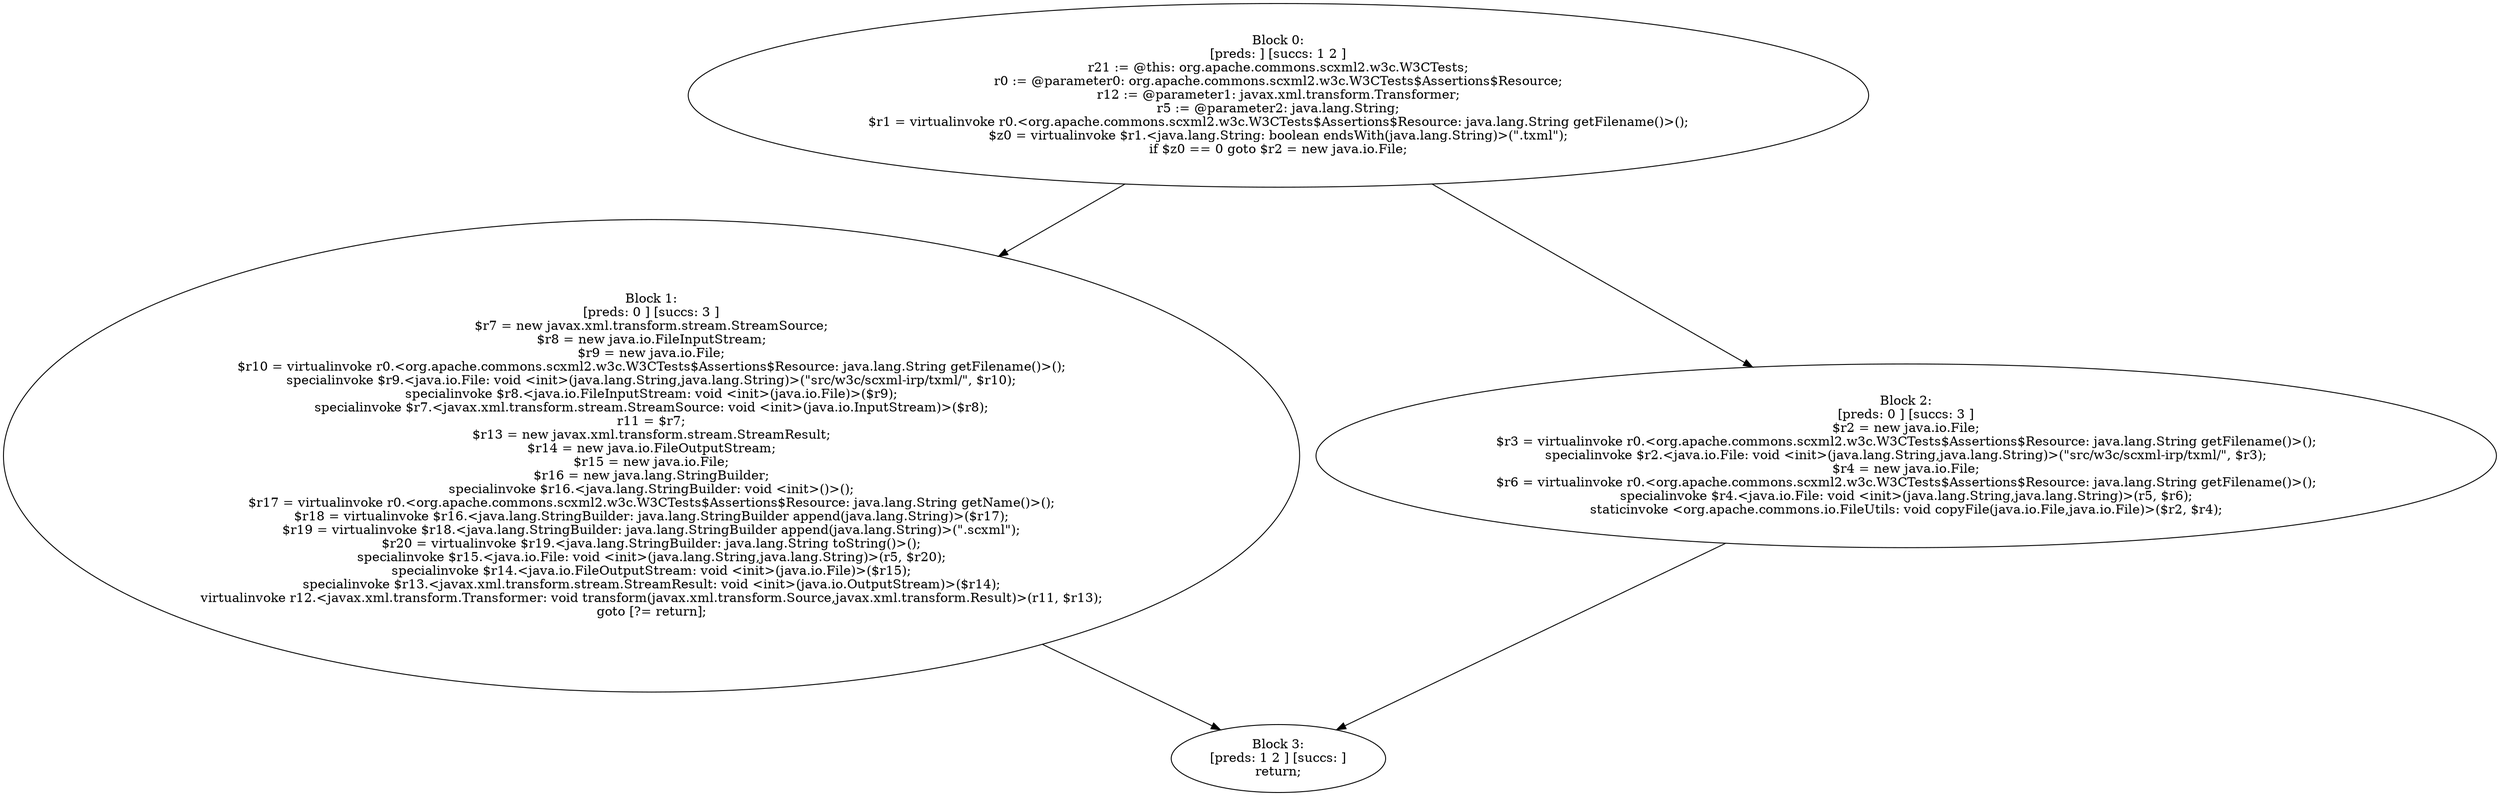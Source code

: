 digraph "unitGraph" {
    "Block 0:
[preds: ] [succs: 1 2 ]
r21 := @this: org.apache.commons.scxml2.w3c.W3CTests;
r0 := @parameter0: org.apache.commons.scxml2.w3c.W3CTests$Assertions$Resource;
r12 := @parameter1: javax.xml.transform.Transformer;
r5 := @parameter2: java.lang.String;
$r1 = virtualinvoke r0.<org.apache.commons.scxml2.w3c.W3CTests$Assertions$Resource: java.lang.String getFilename()>();
$z0 = virtualinvoke $r1.<java.lang.String: boolean endsWith(java.lang.String)>(\".txml\");
if $z0 == 0 goto $r2 = new java.io.File;
"
    "Block 1:
[preds: 0 ] [succs: 3 ]
$r7 = new javax.xml.transform.stream.StreamSource;
$r8 = new java.io.FileInputStream;
$r9 = new java.io.File;
$r10 = virtualinvoke r0.<org.apache.commons.scxml2.w3c.W3CTests$Assertions$Resource: java.lang.String getFilename()>();
specialinvoke $r9.<java.io.File: void <init>(java.lang.String,java.lang.String)>(\"src/w3c/scxml-irp/txml/\", $r10);
specialinvoke $r8.<java.io.FileInputStream: void <init>(java.io.File)>($r9);
specialinvoke $r7.<javax.xml.transform.stream.StreamSource: void <init>(java.io.InputStream)>($r8);
r11 = $r7;
$r13 = new javax.xml.transform.stream.StreamResult;
$r14 = new java.io.FileOutputStream;
$r15 = new java.io.File;
$r16 = new java.lang.StringBuilder;
specialinvoke $r16.<java.lang.StringBuilder: void <init>()>();
$r17 = virtualinvoke r0.<org.apache.commons.scxml2.w3c.W3CTests$Assertions$Resource: java.lang.String getName()>();
$r18 = virtualinvoke $r16.<java.lang.StringBuilder: java.lang.StringBuilder append(java.lang.String)>($r17);
$r19 = virtualinvoke $r18.<java.lang.StringBuilder: java.lang.StringBuilder append(java.lang.String)>(\".scxml\");
$r20 = virtualinvoke $r19.<java.lang.StringBuilder: java.lang.String toString()>();
specialinvoke $r15.<java.io.File: void <init>(java.lang.String,java.lang.String)>(r5, $r20);
specialinvoke $r14.<java.io.FileOutputStream: void <init>(java.io.File)>($r15);
specialinvoke $r13.<javax.xml.transform.stream.StreamResult: void <init>(java.io.OutputStream)>($r14);
virtualinvoke r12.<javax.xml.transform.Transformer: void transform(javax.xml.transform.Source,javax.xml.transform.Result)>(r11, $r13);
goto [?= return];
"
    "Block 2:
[preds: 0 ] [succs: 3 ]
$r2 = new java.io.File;
$r3 = virtualinvoke r0.<org.apache.commons.scxml2.w3c.W3CTests$Assertions$Resource: java.lang.String getFilename()>();
specialinvoke $r2.<java.io.File: void <init>(java.lang.String,java.lang.String)>(\"src/w3c/scxml-irp/txml/\", $r3);
$r4 = new java.io.File;
$r6 = virtualinvoke r0.<org.apache.commons.scxml2.w3c.W3CTests$Assertions$Resource: java.lang.String getFilename()>();
specialinvoke $r4.<java.io.File: void <init>(java.lang.String,java.lang.String)>(r5, $r6);
staticinvoke <org.apache.commons.io.FileUtils: void copyFile(java.io.File,java.io.File)>($r2, $r4);
"
    "Block 3:
[preds: 1 2 ] [succs: ]
return;
"
    "Block 0:
[preds: ] [succs: 1 2 ]
r21 := @this: org.apache.commons.scxml2.w3c.W3CTests;
r0 := @parameter0: org.apache.commons.scxml2.w3c.W3CTests$Assertions$Resource;
r12 := @parameter1: javax.xml.transform.Transformer;
r5 := @parameter2: java.lang.String;
$r1 = virtualinvoke r0.<org.apache.commons.scxml2.w3c.W3CTests$Assertions$Resource: java.lang.String getFilename()>();
$z0 = virtualinvoke $r1.<java.lang.String: boolean endsWith(java.lang.String)>(\".txml\");
if $z0 == 0 goto $r2 = new java.io.File;
"->"Block 1:
[preds: 0 ] [succs: 3 ]
$r7 = new javax.xml.transform.stream.StreamSource;
$r8 = new java.io.FileInputStream;
$r9 = new java.io.File;
$r10 = virtualinvoke r0.<org.apache.commons.scxml2.w3c.W3CTests$Assertions$Resource: java.lang.String getFilename()>();
specialinvoke $r9.<java.io.File: void <init>(java.lang.String,java.lang.String)>(\"src/w3c/scxml-irp/txml/\", $r10);
specialinvoke $r8.<java.io.FileInputStream: void <init>(java.io.File)>($r9);
specialinvoke $r7.<javax.xml.transform.stream.StreamSource: void <init>(java.io.InputStream)>($r8);
r11 = $r7;
$r13 = new javax.xml.transform.stream.StreamResult;
$r14 = new java.io.FileOutputStream;
$r15 = new java.io.File;
$r16 = new java.lang.StringBuilder;
specialinvoke $r16.<java.lang.StringBuilder: void <init>()>();
$r17 = virtualinvoke r0.<org.apache.commons.scxml2.w3c.W3CTests$Assertions$Resource: java.lang.String getName()>();
$r18 = virtualinvoke $r16.<java.lang.StringBuilder: java.lang.StringBuilder append(java.lang.String)>($r17);
$r19 = virtualinvoke $r18.<java.lang.StringBuilder: java.lang.StringBuilder append(java.lang.String)>(\".scxml\");
$r20 = virtualinvoke $r19.<java.lang.StringBuilder: java.lang.String toString()>();
specialinvoke $r15.<java.io.File: void <init>(java.lang.String,java.lang.String)>(r5, $r20);
specialinvoke $r14.<java.io.FileOutputStream: void <init>(java.io.File)>($r15);
specialinvoke $r13.<javax.xml.transform.stream.StreamResult: void <init>(java.io.OutputStream)>($r14);
virtualinvoke r12.<javax.xml.transform.Transformer: void transform(javax.xml.transform.Source,javax.xml.transform.Result)>(r11, $r13);
goto [?= return];
";
    "Block 0:
[preds: ] [succs: 1 2 ]
r21 := @this: org.apache.commons.scxml2.w3c.W3CTests;
r0 := @parameter0: org.apache.commons.scxml2.w3c.W3CTests$Assertions$Resource;
r12 := @parameter1: javax.xml.transform.Transformer;
r5 := @parameter2: java.lang.String;
$r1 = virtualinvoke r0.<org.apache.commons.scxml2.w3c.W3CTests$Assertions$Resource: java.lang.String getFilename()>();
$z0 = virtualinvoke $r1.<java.lang.String: boolean endsWith(java.lang.String)>(\".txml\");
if $z0 == 0 goto $r2 = new java.io.File;
"->"Block 2:
[preds: 0 ] [succs: 3 ]
$r2 = new java.io.File;
$r3 = virtualinvoke r0.<org.apache.commons.scxml2.w3c.W3CTests$Assertions$Resource: java.lang.String getFilename()>();
specialinvoke $r2.<java.io.File: void <init>(java.lang.String,java.lang.String)>(\"src/w3c/scxml-irp/txml/\", $r3);
$r4 = new java.io.File;
$r6 = virtualinvoke r0.<org.apache.commons.scxml2.w3c.W3CTests$Assertions$Resource: java.lang.String getFilename()>();
specialinvoke $r4.<java.io.File: void <init>(java.lang.String,java.lang.String)>(r5, $r6);
staticinvoke <org.apache.commons.io.FileUtils: void copyFile(java.io.File,java.io.File)>($r2, $r4);
";
    "Block 1:
[preds: 0 ] [succs: 3 ]
$r7 = new javax.xml.transform.stream.StreamSource;
$r8 = new java.io.FileInputStream;
$r9 = new java.io.File;
$r10 = virtualinvoke r0.<org.apache.commons.scxml2.w3c.W3CTests$Assertions$Resource: java.lang.String getFilename()>();
specialinvoke $r9.<java.io.File: void <init>(java.lang.String,java.lang.String)>(\"src/w3c/scxml-irp/txml/\", $r10);
specialinvoke $r8.<java.io.FileInputStream: void <init>(java.io.File)>($r9);
specialinvoke $r7.<javax.xml.transform.stream.StreamSource: void <init>(java.io.InputStream)>($r8);
r11 = $r7;
$r13 = new javax.xml.transform.stream.StreamResult;
$r14 = new java.io.FileOutputStream;
$r15 = new java.io.File;
$r16 = new java.lang.StringBuilder;
specialinvoke $r16.<java.lang.StringBuilder: void <init>()>();
$r17 = virtualinvoke r0.<org.apache.commons.scxml2.w3c.W3CTests$Assertions$Resource: java.lang.String getName()>();
$r18 = virtualinvoke $r16.<java.lang.StringBuilder: java.lang.StringBuilder append(java.lang.String)>($r17);
$r19 = virtualinvoke $r18.<java.lang.StringBuilder: java.lang.StringBuilder append(java.lang.String)>(\".scxml\");
$r20 = virtualinvoke $r19.<java.lang.StringBuilder: java.lang.String toString()>();
specialinvoke $r15.<java.io.File: void <init>(java.lang.String,java.lang.String)>(r5, $r20);
specialinvoke $r14.<java.io.FileOutputStream: void <init>(java.io.File)>($r15);
specialinvoke $r13.<javax.xml.transform.stream.StreamResult: void <init>(java.io.OutputStream)>($r14);
virtualinvoke r12.<javax.xml.transform.Transformer: void transform(javax.xml.transform.Source,javax.xml.transform.Result)>(r11, $r13);
goto [?= return];
"->"Block 3:
[preds: 1 2 ] [succs: ]
return;
";
    "Block 2:
[preds: 0 ] [succs: 3 ]
$r2 = new java.io.File;
$r3 = virtualinvoke r0.<org.apache.commons.scxml2.w3c.W3CTests$Assertions$Resource: java.lang.String getFilename()>();
specialinvoke $r2.<java.io.File: void <init>(java.lang.String,java.lang.String)>(\"src/w3c/scxml-irp/txml/\", $r3);
$r4 = new java.io.File;
$r6 = virtualinvoke r0.<org.apache.commons.scxml2.w3c.W3CTests$Assertions$Resource: java.lang.String getFilename()>();
specialinvoke $r4.<java.io.File: void <init>(java.lang.String,java.lang.String)>(r5, $r6);
staticinvoke <org.apache.commons.io.FileUtils: void copyFile(java.io.File,java.io.File)>($r2, $r4);
"->"Block 3:
[preds: 1 2 ] [succs: ]
return;
";
}

